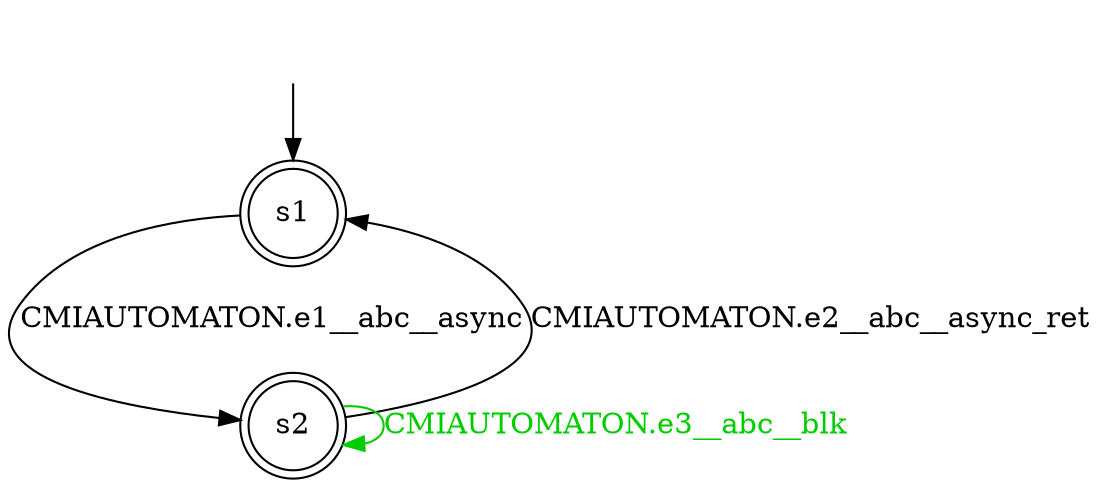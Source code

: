 digraph diffautomaton {
	1 [label=<s1> shape="doublecircle"];
	2 [label=<s2> shape="doublecircle"];
	__init1 [label=<> shape="none"];
	__init1 -> 1;
	1 -> 2 [label=<<font color="#000000">CMIAUTOMATON.e1__abc__async</font>> id="1-0-2"];
	2 -> 1 [label=<<font color="#000000">CMIAUTOMATON.e2__abc__async_ret</font>> id="2-0-1"];
	2 -> 2 [label=<<font color="#00cc00">CMIAUTOMATON.e3__abc__blk</font>> color="#00cc00" id="2-1-2"];
}
